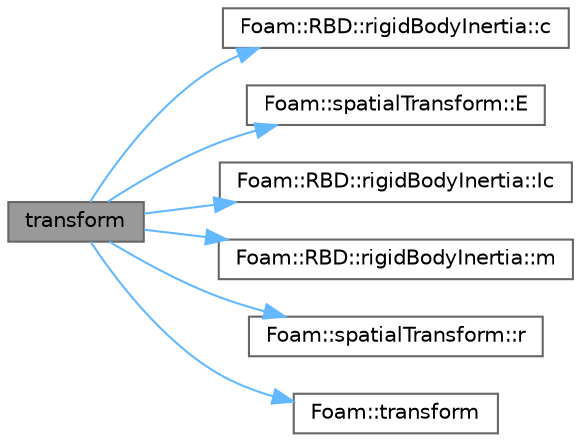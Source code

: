 digraph "transform"
{
 // LATEX_PDF_SIZE
  bgcolor="transparent";
  edge [fontname=Helvetica,fontsize=10,labelfontname=Helvetica,labelfontsize=10];
  node [fontname=Helvetica,fontsize=10,shape=box,height=0.2,width=0.4];
  rankdir="LR";
  Node1 [id="Node000001",label="transform",height=0.2,width=0.4,color="gray40", fillcolor="grey60", style="filled", fontcolor="black",tooltip=" "];
  Node1 -> Node2 [id="edge1_Node000001_Node000002",color="steelblue1",style="solid",tooltip=" "];
  Node2 [id="Node000002",label="Foam::RBD::rigidBodyInertia::c",height=0.2,width=0.4,color="grey40", fillcolor="white", style="filled",URL="$classFoam_1_1RBD_1_1rigidBodyInertia.html#a22d97e4b98c037173f8748b41fc3dcec",tooltip=" "];
  Node1 -> Node3 [id="edge2_Node000001_Node000003",color="steelblue1",style="solid",tooltip=" "];
  Node3 [id="Node000003",label="Foam::spatialTransform::E",height=0.2,width=0.4,color="grey40", fillcolor="white", style="filled",URL="$classFoam_1_1spatialTransform.html#a32910bd862777050173d2382359f2ea7",tooltip=" "];
  Node1 -> Node4 [id="edge3_Node000001_Node000004",color="steelblue1",style="solid",tooltip=" "];
  Node4 [id="Node000004",label="Foam::RBD::rigidBodyInertia::Ic",height=0.2,width=0.4,color="grey40", fillcolor="white", style="filled",URL="$classFoam_1_1RBD_1_1rigidBodyInertia.html#afc391cb66951c6e1a7a446cc71722fe4",tooltip=" "];
  Node1 -> Node5 [id="edge4_Node000001_Node000005",color="steelblue1",style="solid",tooltip=" "];
  Node5 [id="Node000005",label="Foam::RBD::rigidBodyInertia::m",height=0.2,width=0.4,color="grey40", fillcolor="white", style="filled",URL="$classFoam_1_1RBD_1_1rigidBodyInertia.html#abc6965871fe4fde21638be854ca51a43",tooltip=" "];
  Node1 -> Node6 [id="edge5_Node000001_Node000006",color="steelblue1",style="solid",tooltip=" "];
  Node6 [id="Node000006",label="Foam::spatialTransform::r",height=0.2,width=0.4,color="grey40", fillcolor="white", style="filled",URL="$classFoam_1_1spatialTransform.html#a1d9aee63f5fa2a8d55f08cbfd91f75c5",tooltip=" "];
  Node1 -> Node7 [id="edge6_Node000001_Node000007",color="steelblue1",style="solid",tooltip=" "];
  Node7 [id="Node000007",label="Foam::transform",height=0.2,width=0.4,color="grey40", fillcolor="white", style="filled",URL="$namespaceFoam.html#a1fc621b18cd1d8a786e42733c2657a1a",tooltip=" "];
}
